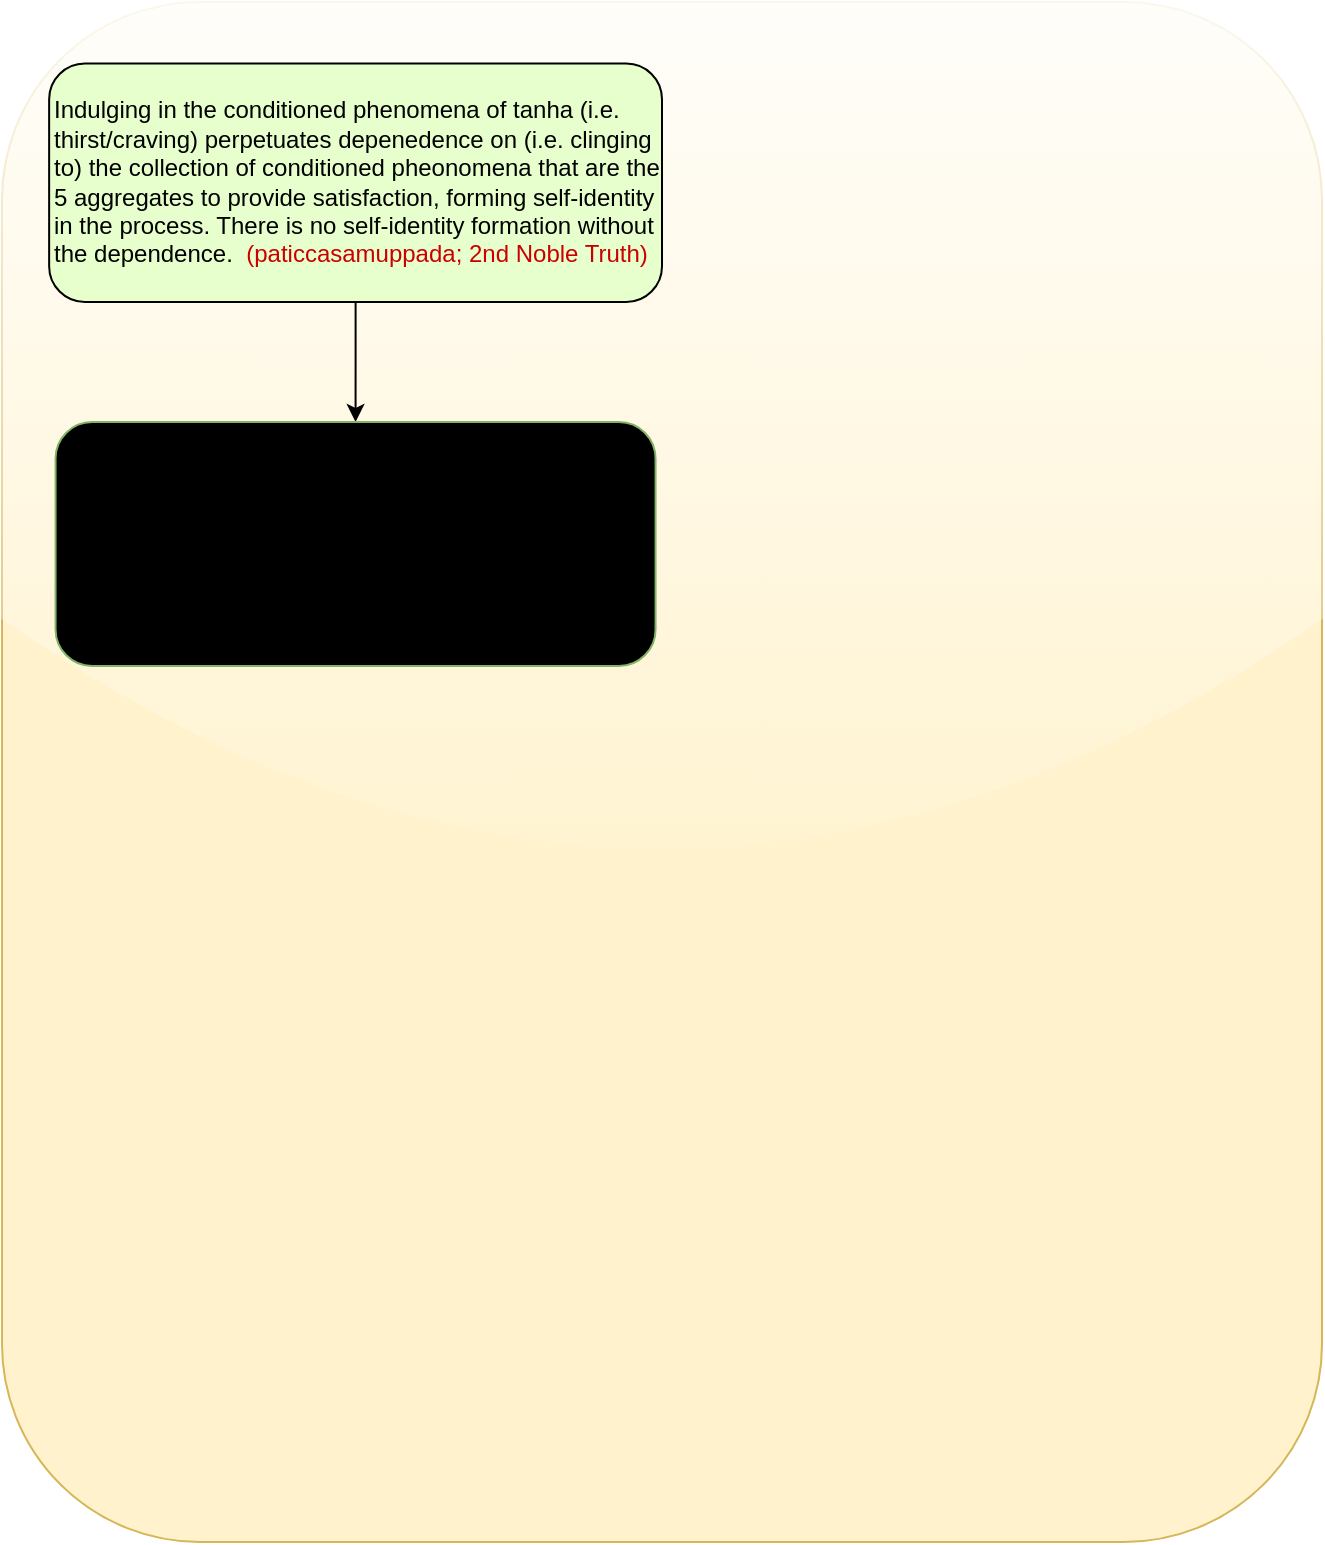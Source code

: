 <mxfile version="26.0.15">
  <diagram name="Page-1" id="TuVlbN-ZKWJk66FvhOgv">
    <mxGraphModel dx="1346" dy="781" grid="1" gridSize="10" guides="1" tooltips="1" connect="1" arrows="1" fold="1" page="1" pageScale="1" pageWidth="1100" pageHeight="850" math="0" shadow="0">
      <root>
        <mxCell id="0" />
        <mxCell id="1" parent="0" />
        <mxCell id="vZPkmDc1HkCrlw_ce-yA-17" value="" style="group;fillColor=#fff2cc;strokeColor=#d6b656;rounded=1;glass=1;shadow=0;" vertex="1" connectable="0" parent="1">
          <mxGeometry x="60" y="30" width="660" height="770" as="geometry" />
        </mxCell>
        <mxCell id="vZPkmDc1HkCrlw_ce-yA-3" value="" style="edgeStyle=orthogonalEdgeStyle;rounded=0;orthogonalLoop=1;jettySize=auto;html=1;entryX=0.5;entryY=0;entryDx=0;entryDy=0;" edge="1" parent="vZPkmDc1HkCrlw_ce-yA-17" source="vZPkmDc1HkCrlw_ce-yA-1" target="vZPkmDc1HkCrlw_ce-yA-15">
          <mxGeometry relative="1" as="geometry">
            <mxPoint x="518.571" y="476.667" as="targetPoint" />
          </mxGeometry>
        </mxCell>
        <mxCell id="vZPkmDc1HkCrlw_ce-yA-1" value="Indulging in the conditioned phenomena of tanha (i.e. thirst/craving) perpetuates depenedence on (i.e. clinging to) the collection of conditioned pheonomena that are the 5 aggregates to provide satisfaction, forming self-identity in the process. There is no self-identity formation without the dependence.&amp;nbsp; &lt;span style=&quot;color: rgb(204, 0, 0);&quot;&gt;(paticcasamuppada; 2nd Noble Truth)&lt;/span&gt;" style="rounded=1;whiteSpace=wrap;html=1;align=left;fillColor=light-dark(#E6FFCC,var(--ge-dark-color, #121212));" vertex="1" parent="vZPkmDc1HkCrlw_ce-yA-17">
          <mxGeometry x="23.57" y="30.8" width="306.43" height="119.2" as="geometry" />
        </mxCell>
        <mxCell id="vZPkmDc1HkCrlw_ce-yA-15" value="" style="whiteSpace=wrap;html=1;rounded=1;fillColor=light-dark(#E6FFCC,#000000);strokeColor=#82b366;gradientColor=#97d077;" vertex="1" parent="vZPkmDc1HkCrlw_ce-yA-17">
          <mxGeometry x="26.78" y="210" width="300" height="121.99" as="geometry" />
        </mxCell>
      </root>
    </mxGraphModel>
  </diagram>
</mxfile>
